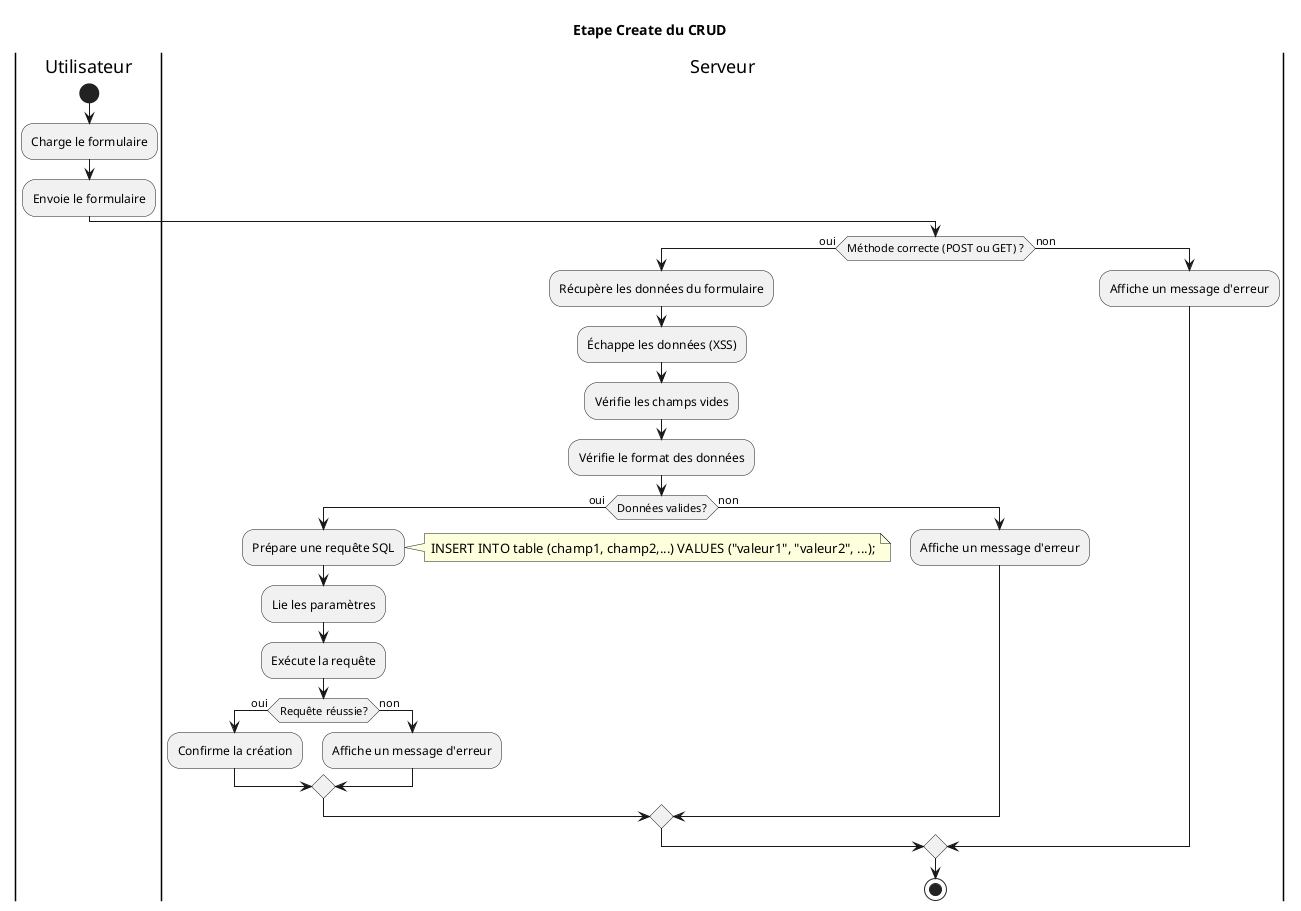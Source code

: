 @startuml
title: Etape Create du CRUD
|Utilisateur|
start
:Charge le formulaire;
:Envoie le formulaire;

|Serveur|
if (Méthode correcte (POST ou GET) ?) then (oui)
    :Récupère les données du formulaire;
    :Échappe les données (XSS);
    :Vérifie les champs vides;
    :Vérifie le format des données;
    if (Données valides?) then (oui)
        :Prépare une requête SQL;
        note right
          INSERT INTO table (champ1, champ2,...) VALUES ("valeur1", "valeur2", ...);
        end note
        :Lie les paramètres;
        :Exécute la requête;
        if (Requête réussie?) then (oui)
            :Confirme la création;
        else (non)
            :Affiche un message d'erreur;
        endif
    else (non)
        :Affiche un message d'erreur;
    endif

else (non)
    :Affiche un message d'erreur;
endif

stop
@enduml
